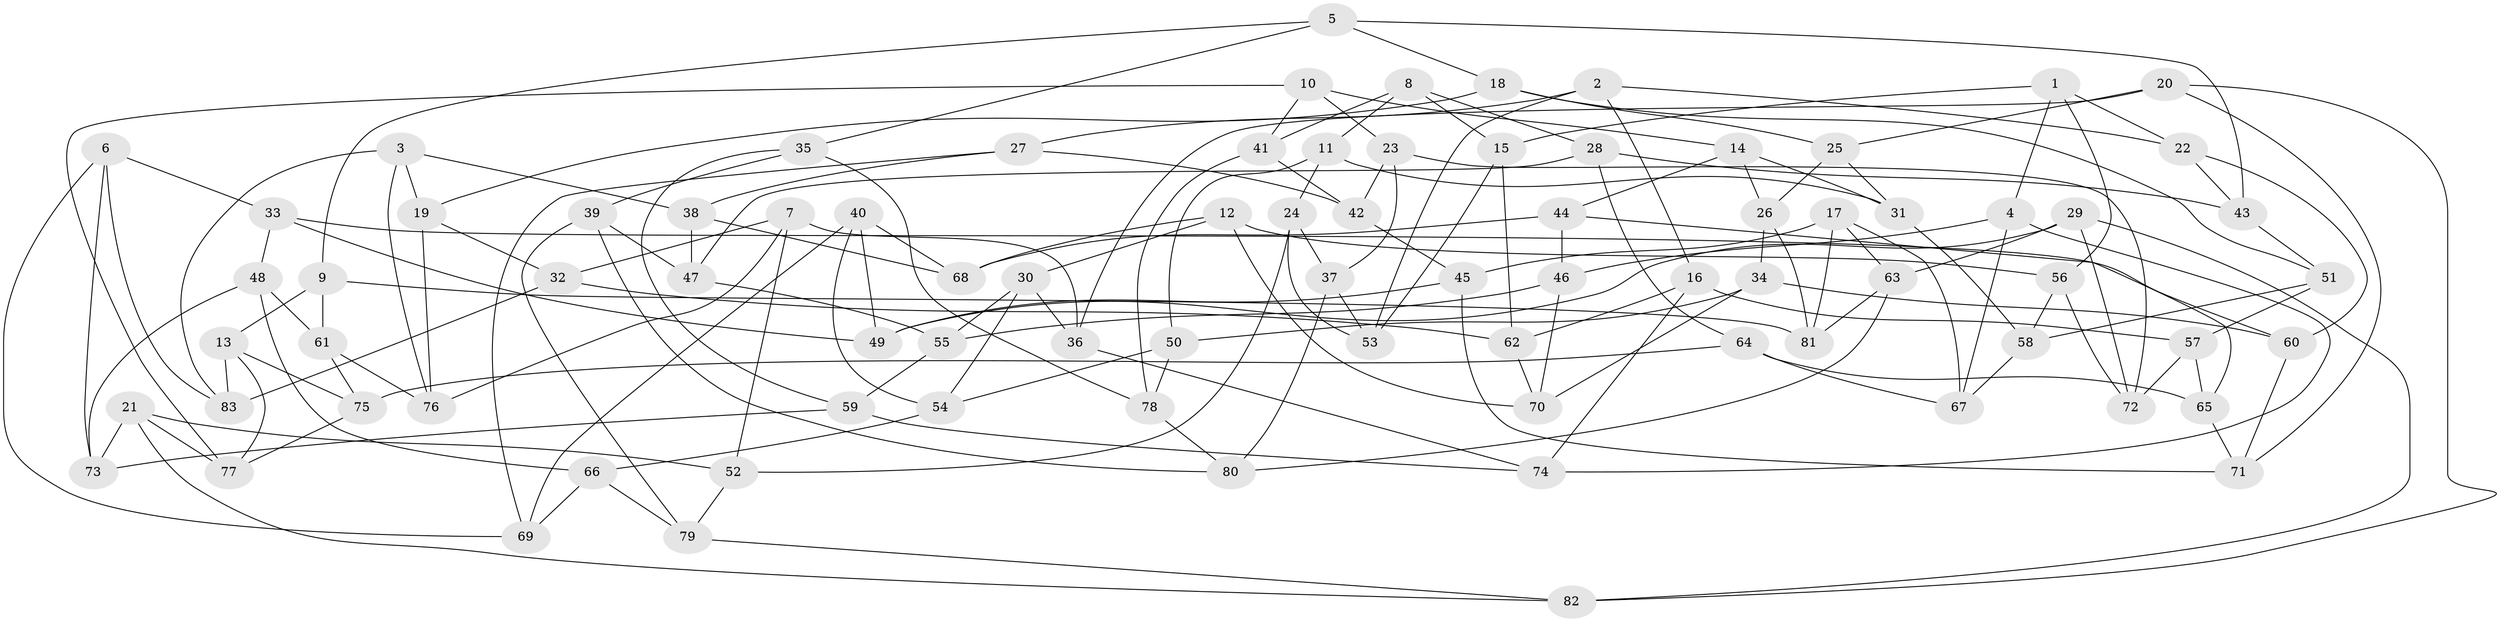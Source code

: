 // Generated by graph-tools (version 1.1) at 2025/26/03/09/25 03:26:53]
// undirected, 83 vertices, 166 edges
graph export_dot {
graph [start="1"]
  node [color=gray90,style=filled];
  1;
  2;
  3;
  4;
  5;
  6;
  7;
  8;
  9;
  10;
  11;
  12;
  13;
  14;
  15;
  16;
  17;
  18;
  19;
  20;
  21;
  22;
  23;
  24;
  25;
  26;
  27;
  28;
  29;
  30;
  31;
  32;
  33;
  34;
  35;
  36;
  37;
  38;
  39;
  40;
  41;
  42;
  43;
  44;
  45;
  46;
  47;
  48;
  49;
  50;
  51;
  52;
  53;
  54;
  55;
  56;
  57;
  58;
  59;
  60;
  61;
  62;
  63;
  64;
  65;
  66;
  67;
  68;
  69;
  70;
  71;
  72;
  73;
  74;
  75;
  76;
  77;
  78;
  79;
  80;
  81;
  82;
  83;
  1 -- 22;
  1 -- 4;
  1 -- 15;
  1 -- 56;
  2 -- 53;
  2 -- 27;
  2 -- 16;
  2 -- 22;
  3 -- 83;
  3 -- 38;
  3 -- 19;
  3 -- 76;
  4 -- 74;
  4 -- 67;
  4 -- 46;
  5 -- 9;
  5 -- 18;
  5 -- 43;
  5 -- 35;
  6 -- 69;
  6 -- 73;
  6 -- 33;
  6 -- 83;
  7 -- 76;
  7 -- 52;
  7 -- 36;
  7 -- 32;
  8 -- 28;
  8 -- 15;
  8 -- 11;
  8 -- 41;
  9 -- 61;
  9 -- 81;
  9 -- 13;
  10 -- 41;
  10 -- 23;
  10 -- 14;
  10 -- 77;
  11 -- 50;
  11 -- 24;
  11 -- 31;
  12 -- 70;
  12 -- 68;
  12 -- 56;
  12 -- 30;
  13 -- 75;
  13 -- 83;
  13 -- 77;
  14 -- 31;
  14 -- 44;
  14 -- 26;
  15 -- 53;
  15 -- 62;
  16 -- 57;
  16 -- 62;
  16 -- 74;
  17 -- 45;
  17 -- 67;
  17 -- 81;
  17 -- 63;
  18 -- 51;
  18 -- 25;
  18 -- 19;
  19 -- 76;
  19 -- 32;
  20 -- 36;
  20 -- 82;
  20 -- 71;
  20 -- 25;
  21 -- 82;
  21 -- 52;
  21 -- 73;
  21 -- 77;
  22 -- 43;
  22 -- 60;
  23 -- 72;
  23 -- 42;
  23 -- 37;
  24 -- 53;
  24 -- 37;
  24 -- 52;
  25 -- 31;
  25 -- 26;
  26 -- 34;
  26 -- 81;
  27 -- 69;
  27 -- 38;
  27 -- 42;
  28 -- 47;
  28 -- 64;
  28 -- 43;
  29 -- 63;
  29 -- 49;
  29 -- 82;
  29 -- 72;
  30 -- 36;
  30 -- 55;
  30 -- 54;
  31 -- 58;
  32 -- 83;
  32 -- 62;
  33 -- 60;
  33 -- 48;
  33 -- 49;
  34 -- 50;
  34 -- 70;
  34 -- 60;
  35 -- 59;
  35 -- 39;
  35 -- 78;
  36 -- 74;
  37 -- 80;
  37 -- 53;
  38 -- 47;
  38 -- 68;
  39 -- 47;
  39 -- 79;
  39 -- 80;
  40 -- 49;
  40 -- 54;
  40 -- 68;
  40 -- 69;
  41 -- 42;
  41 -- 78;
  42 -- 45;
  43 -- 51;
  44 -- 65;
  44 -- 46;
  44 -- 68;
  45 -- 71;
  45 -- 49;
  46 -- 55;
  46 -- 70;
  47 -- 55;
  48 -- 61;
  48 -- 73;
  48 -- 66;
  50 -- 54;
  50 -- 78;
  51 -- 58;
  51 -- 57;
  52 -- 79;
  54 -- 66;
  55 -- 59;
  56 -- 72;
  56 -- 58;
  57 -- 72;
  57 -- 65;
  58 -- 67;
  59 -- 73;
  59 -- 74;
  60 -- 71;
  61 -- 76;
  61 -- 75;
  62 -- 70;
  63 -- 81;
  63 -- 80;
  64 -- 75;
  64 -- 67;
  64 -- 65;
  65 -- 71;
  66 -- 69;
  66 -- 79;
  75 -- 77;
  78 -- 80;
  79 -- 82;
}
